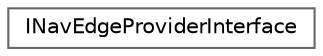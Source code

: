 digraph "Graphical Class Hierarchy"
{
 // INTERACTIVE_SVG=YES
 // LATEX_PDF_SIZE
  bgcolor="transparent";
  edge [fontname=Helvetica,fontsize=10,labelfontname=Helvetica,labelfontsize=10];
  node [fontname=Helvetica,fontsize=10,shape=box,height=0.2,width=0.4];
  rankdir="LR";
  Node0 [id="Node000000",label="INavEdgeProviderInterface",height=0.2,width=0.4,color="grey40", fillcolor="white", style="filled",URL="$d6/dfd/classINavEdgeProviderInterface.html",tooltip=" "];
}
